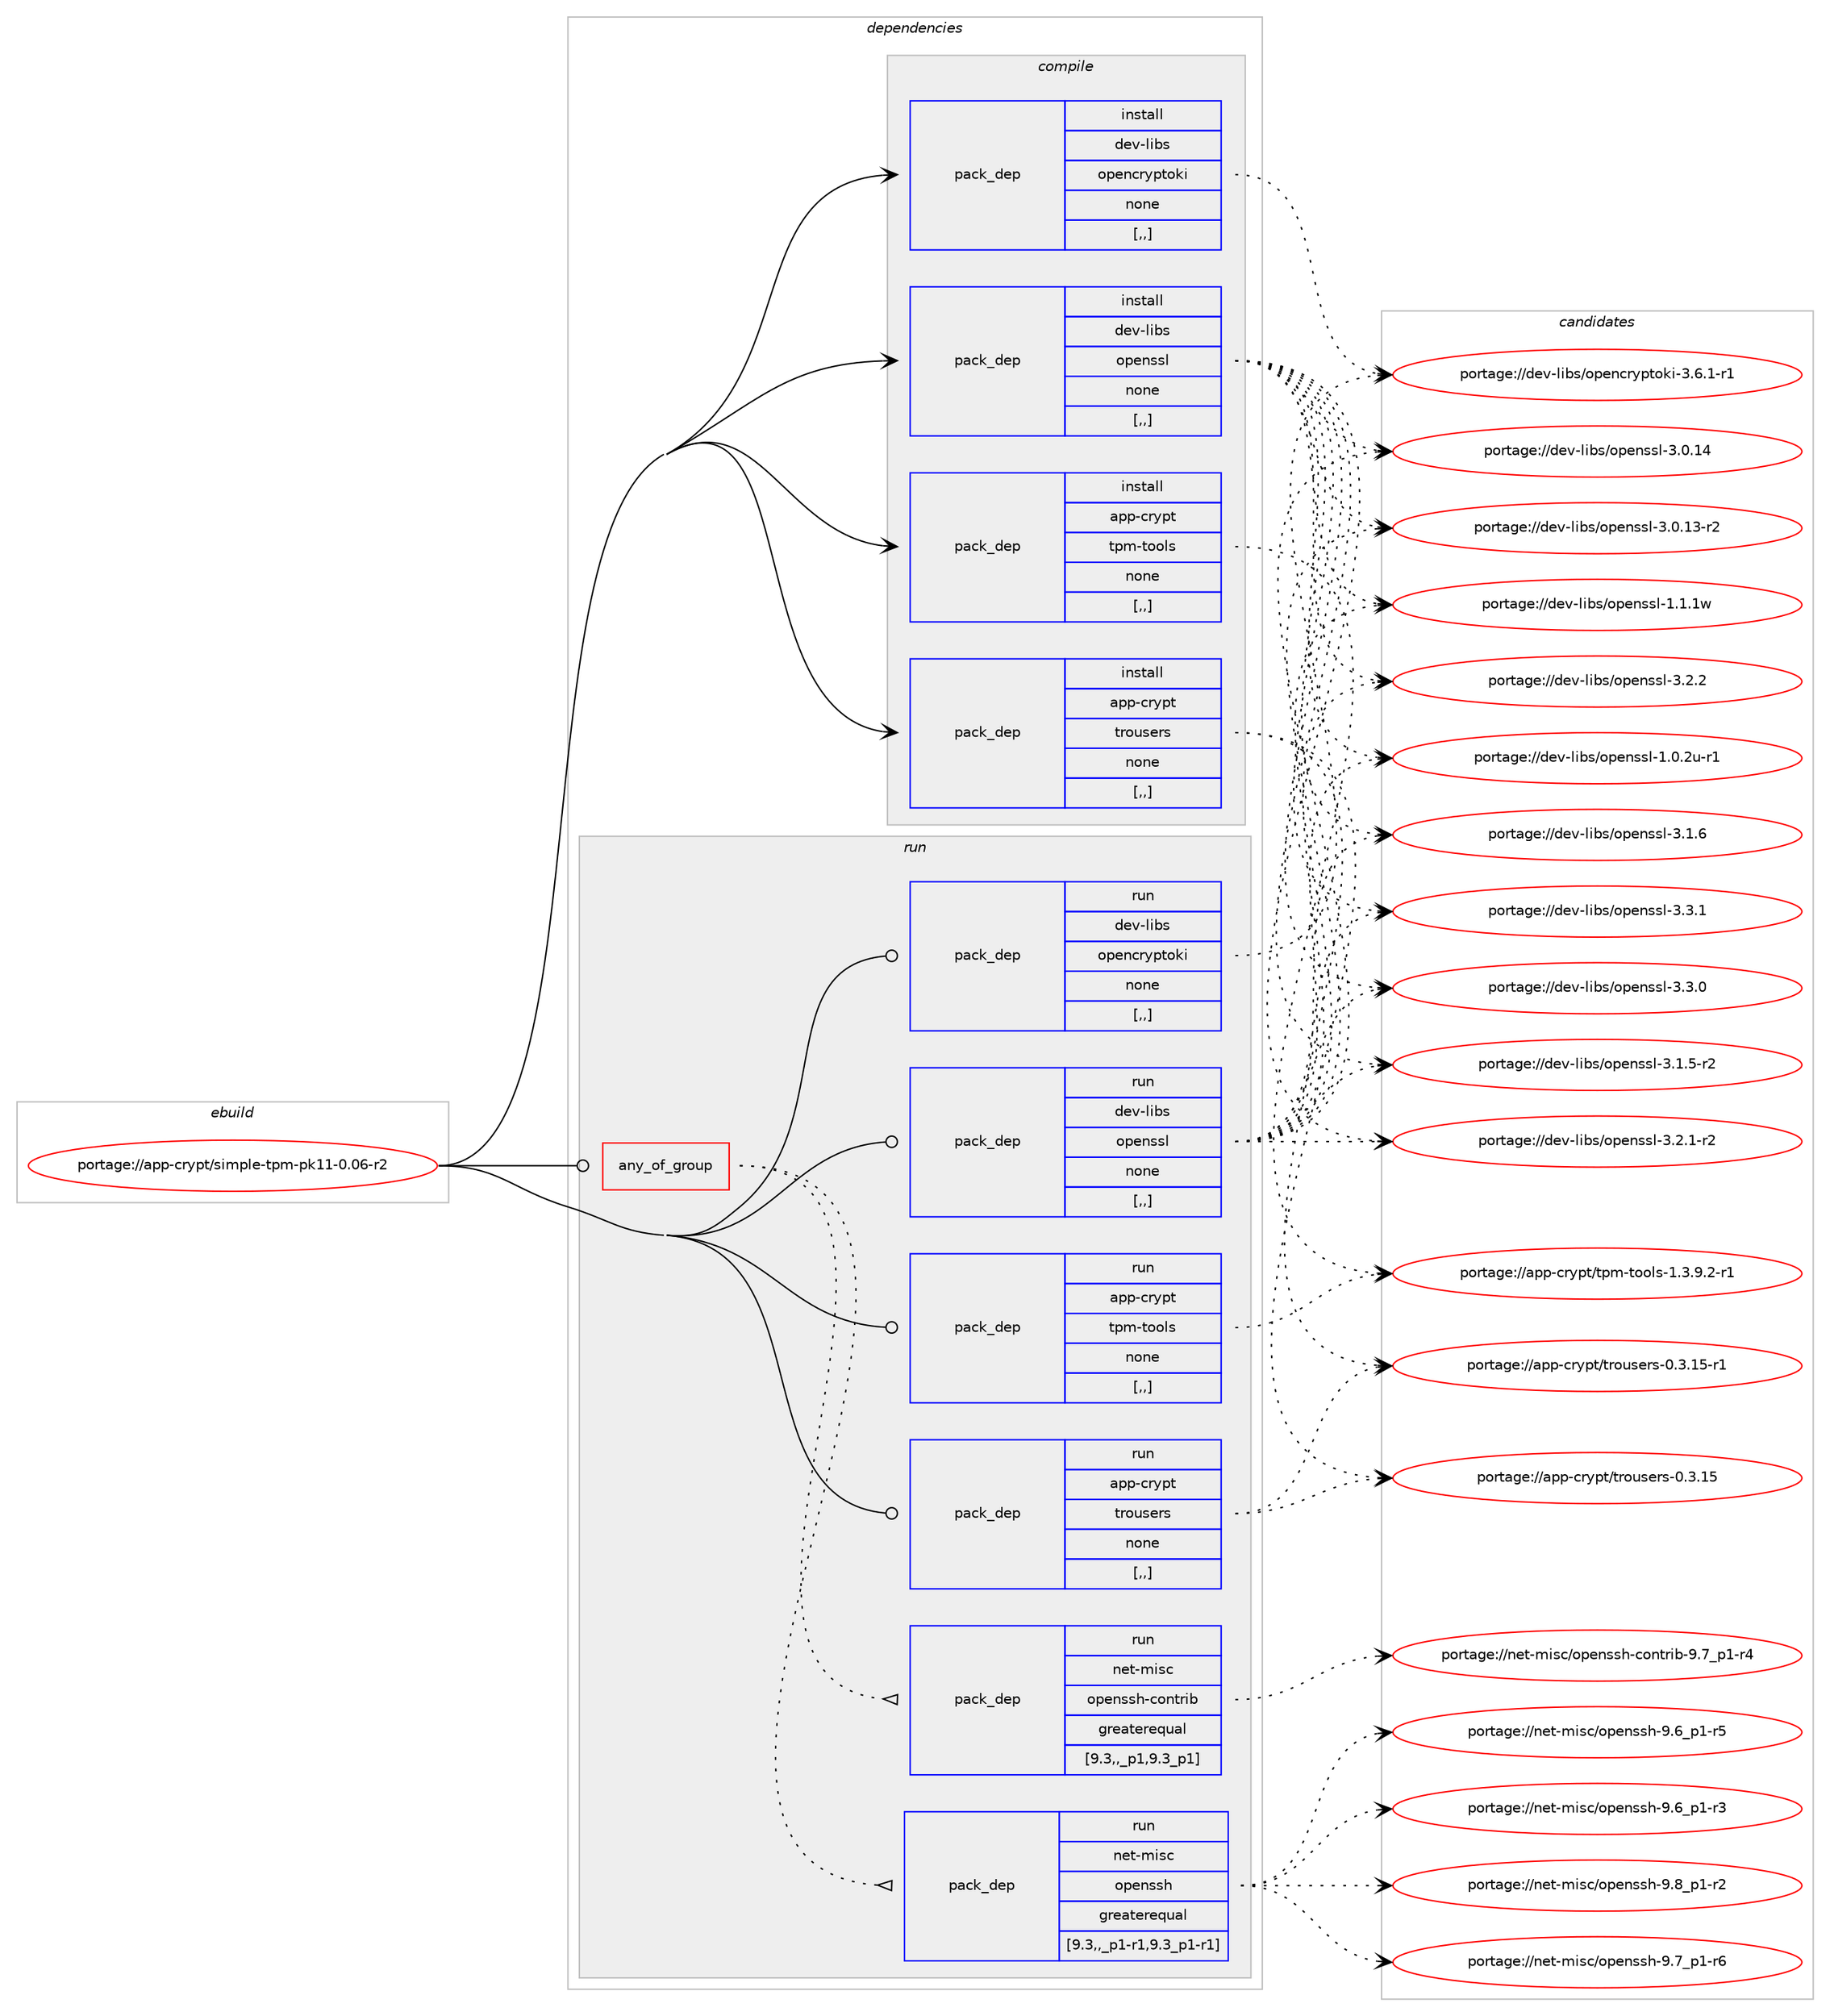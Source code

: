 digraph prolog {

# *************
# Graph options
# *************

newrank=true;
concentrate=true;
compound=true;
graph [rankdir=LR,fontname=Helvetica,fontsize=10,ranksep=1.5];#, ranksep=2.5, nodesep=0.2];
edge  [arrowhead=vee];
node  [fontname=Helvetica,fontsize=10];

# **********
# The ebuild
# **********

subgraph cluster_leftcol {
color=gray;
rank=same;
label=<<i>ebuild</i>>;
id [label="portage://app-crypt/simple-tpm-pk11-0.06-r2", color=red, width=4, href="../app-crypt/simple-tpm-pk11-0.06-r2.svg"];
}

# ****************
# The dependencies
# ****************

subgraph cluster_midcol {
color=gray;
label=<<i>dependencies</i>>;
subgraph cluster_compile {
fillcolor="#eeeeee";
style=filled;
label=<<i>compile</i>>;
subgraph pack10323 {
dependency14145 [label=<<TABLE BORDER="0" CELLBORDER="1" CELLSPACING="0" CELLPADDING="4" WIDTH="220"><TR><TD ROWSPAN="6" CELLPADDING="30">pack_dep</TD></TR><TR><TD WIDTH="110">install</TD></TR><TR><TD>app-crypt</TD></TR><TR><TD>tpm-tools</TD></TR><TR><TD>none</TD></TR><TR><TD>[,,]</TD></TR></TABLE>>, shape=none, color=blue];
}
id:e -> dependency14145:w [weight=20,style="solid",arrowhead="vee"];
subgraph pack10324 {
dependency14146 [label=<<TABLE BORDER="0" CELLBORDER="1" CELLSPACING="0" CELLPADDING="4" WIDTH="220"><TR><TD ROWSPAN="6" CELLPADDING="30">pack_dep</TD></TR><TR><TD WIDTH="110">install</TD></TR><TR><TD>app-crypt</TD></TR><TR><TD>trousers</TD></TR><TR><TD>none</TD></TR><TR><TD>[,,]</TD></TR></TABLE>>, shape=none, color=blue];
}
id:e -> dependency14146:w [weight=20,style="solid",arrowhead="vee"];
subgraph pack10325 {
dependency14147 [label=<<TABLE BORDER="0" CELLBORDER="1" CELLSPACING="0" CELLPADDING="4" WIDTH="220"><TR><TD ROWSPAN="6" CELLPADDING="30">pack_dep</TD></TR><TR><TD WIDTH="110">install</TD></TR><TR><TD>dev-libs</TD></TR><TR><TD>opencryptoki</TD></TR><TR><TD>none</TD></TR><TR><TD>[,,]</TD></TR></TABLE>>, shape=none, color=blue];
}
id:e -> dependency14147:w [weight=20,style="solid",arrowhead="vee"];
subgraph pack10326 {
dependency14148 [label=<<TABLE BORDER="0" CELLBORDER="1" CELLSPACING="0" CELLPADDING="4" WIDTH="220"><TR><TD ROWSPAN="6" CELLPADDING="30">pack_dep</TD></TR><TR><TD WIDTH="110">install</TD></TR><TR><TD>dev-libs</TD></TR><TR><TD>openssl</TD></TR><TR><TD>none</TD></TR><TR><TD>[,,]</TD></TR></TABLE>>, shape=none, color=blue];
}
id:e -> dependency14148:w [weight=20,style="solid",arrowhead="vee"];
}
subgraph cluster_compileandrun {
fillcolor="#eeeeee";
style=filled;
label=<<i>compile and run</i>>;
}
subgraph cluster_run {
fillcolor="#eeeeee";
style=filled;
label=<<i>run</i>>;
subgraph any85 {
dependency14149 [label=<<TABLE BORDER="0" CELLBORDER="1" CELLSPACING="0" CELLPADDING="4"><TR><TD CELLPADDING="10">any_of_group</TD></TR></TABLE>>, shape=none, color=red];subgraph pack10327 {
dependency14150 [label=<<TABLE BORDER="0" CELLBORDER="1" CELLSPACING="0" CELLPADDING="4" WIDTH="220"><TR><TD ROWSPAN="6" CELLPADDING="30">pack_dep</TD></TR><TR><TD WIDTH="110">run</TD></TR><TR><TD>net-misc</TD></TR><TR><TD>openssh</TD></TR><TR><TD>greaterequal</TD></TR><TR><TD>[9.3,,_p1-r1,9.3_p1-r1]</TD></TR></TABLE>>, shape=none, color=blue];
}
dependency14149:e -> dependency14150:w [weight=20,style="dotted",arrowhead="oinv"];
subgraph pack10328 {
dependency14151 [label=<<TABLE BORDER="0" CELLBORDER="1" CELLSPACING="0" CELLPADDING="4" WIDTH="220"><TR><TD ROWSPAN="6" CELLPADDING="30">pack_dep</TD></TR><TR><TD WIDTH="110">run</TD></TR><TR><TD>net-misc</TD></TR><TR><TD>openssh-contrib</TD></TR><TR><TD>greaterequal</TD></TR><TR><TD>[9.3,,_p1,9.3_p1]</TD></TR></TABLE>>, shape=none, color=blue];
}
dependency14149:e -> dependency14151:w [weight=20,style="dotted",arrowhead="oinv"];
}
id:e -> dependency14149:w [weight=20,style="solid",arrowhead="odot"];
subgraph pack10329 {
dependency14152 [label=<<TABLE BORDER="0" CELLBORDER="1" CELLSPACING="0" CELLPADDING="4" WIDTH="220"><TR><TD ROWSPAN="6" CELLPADDING="30">pack_dep</TD></TR><TR><TD WIDTH="110">run</TD></TR><TR><TD>app-crypt</TD></TR><TR><TD>tpm-tools</TD></TR><TR><TD>none</TD></TR><TR><TD>[,,]</TD></TR></TABLE>>, shape=none, color=blue];
}
id:e -> dependency14152:w [weight=20,style="solid",arrowhead="odot"];
subgraph pack10330 {
dependency14153 [label=<<TABLE BORDER="0" CELLBORDER="1" CELLSPACING="0" CELLPADDING="4" WIDTH="220"><TR><TD ROWSPAN="6" CELLPADDING="30">pack_dep</TD></TR><TR><TD WIDTH="110">run</TD></TR><TR><TD>app-crypt</TD></TR><TR><TD>trousers</TD></TR><TR><TD>none</TD></TR><TR><TD>[,,]</TD></TR></TABLE>>, shape=none, color=blue];
}
id:e -> dependency14153:w [weight=20,style="solid",arrowhead="odot"];
subgraph pack10331 {
dependency14154 [label=<<TABLE BORDER="0" CELLBORDER="1" CELLSPACING="0" CELLPADDING="4" WIDTH="220"><TR><TD ROWSPAN="6" CELLPADDING="30">pack_dep</TD></TR><TR><TD WIDTH="110">run</TD></TR><TR><TD>dev-libs</TD></TR><TR><TD>opencryptoki</TD></TR><TR><TD>none</TD></TR><TR><TD>[,,]</TD></TR></TABLE>>, shape=none, color=blue];
}
id:e -> dependency14154:w [weight=20,style="solid",arrowhead="odot"];
subgraph pack10332 {
dependency14155 [label=<<TABLE BORDER="0" CELLBORDER="1" CELLSPACING="0" CELLPADDING="4" WIDTH="220"><TR><TD ROWSPAN="6" CELLPADDING="30">pack_dep</TD></TR><TR><TD WIDTH="110">run</TD></TR><TR><TD>dev-libs</TD></TR><TR><TD>openssl</TD></TR><TR><TD>none</TD></TR><TR><TD>[,,]</TD></TR></TABLE>>, shape=none, color=blue];
}
id:e -> dependency14155:w [weight=20,style="solid",arrowhead="odot"];
}
}

# **************
# The candidates
# **************

subgraph cluster_choices {
rank=same;
color=gray;
label=<<i>candidates</i>>;

subgraph choice10323 {
color=black;
nodesep=1;
choice971121124599114121112116471161121094511611111110811545494651465746504511449 [label="portage://app-crypt/tpm-tools-1.3.9.2-r1", color=red, width=4,href="../app-crypt/tpm-tools-1.3.9.2-r1.svg"];
dependency14145:e -> choice971121124599114121112116471161121094511611111110811545494651465746504511449:w [style=dotted,weight="100"];
}
subgraph choice10324 {
color=black;
nodesep=1;
choice97112112459911412111211647116114111117115101114115454846514649534511449 [label="portage://app-crypt/trousers-0.3.15-r1", color=red, width=4,href="../app-crypt/trousers-0.3.15-r1.svg"];
choice9711211245991141211121164711611411111711510111411545484651464953 [label="portage://app-crypt/trousers-0.3.15", color=red, width=4,href="../app-crypt/trousers-0.3.15.svg"];
dependency14146:e -> choice97112112459911412111211647116114111117115101114115454846514649534511449:w [style=dotted,weight="100"];
dependency14146:e -> choice9711211245991141211121164711611411111711510111411545484651464953:w [style=dotted,weight="100"];
}
subgraph choice10325 {
color=black;
nodesep=1;
choice100101118451081059811547111112101110991141211121161111071054551465446494511449 [label="portage://dev-libs/opencryptoki-3.6.1-r1", color=red, width=4,href="../dev-libs/opencryptoki-3.6.1-r1.svg"];
dependency14147:e -> choice100101118451081059811547111112101110991141211121161111071054551465446494511449:w [style=dotted,weight="100"];
}
subgraph choice10326 {
color=black;
nodesep=1;
choice100101118451081059811547111112101110115115108455146514649 [label="portage://dev-libs/openssl-3.3.1", color=red, width=4,href="../dev-libs/openssl-3.3.1.svg"];
choice100101118451081059811547111112101110115115108455146514648 [label="portage://dev-libs/openssl-3.3.0", color=red, width=4,href="../dev-libs/openssl-3.3.0.svg"];
choice100101118451081059811547111112101110115115108455146504650 [label="portage://dev-libs/openssl-3.2.2", color=red, width=4,href="../dev-libs/openssl-3.2.2.svg"];
choice1001011184510810598115471111121011101151151084551465046494511450 [label="portage://dev-libs/openssl-3.2.1-r2", color=red, width=4,href="../dev-libs/openssl-3.2.1-r2.svg"];
choice100101118451081059811547111112101110115115108455146494654 [label="portage://dev-libs/openssl-3.1.6", color=red, width=4,href="../dev-libs/openssl-3.1.6.svg"];
choice1001011184510810598115471111121011101151151084551464946534511450 [label="portage://dev-libs/openssl-3.1.5-r2", color=red, width=4,href="../dev-libs/openssl-3.1.5-r2.svg"];
choice10010111845108105981154711111210111011511510845514648464952 [label="portage://dev-libs/openssl-3.0.14", color=red, width=4,href="../dev-libs/openssl-3.0.14.svg"];
choice100101118451081059811547111112101110115115108455146484649514511450 [label="portage://dev-libs/openssl-3.0.13-r2", color=red, width=4,href="../dev-libs/openssl-3.0.13-r2.svg"];
choice100101118451081059811547111112101110115115108454946494649119 [label="portage://dev-libs/openssl-1.1.1w", color=red, width=4,href="../dev-libs/openssl-1.1.1w.svg"];
choice1001011184510810598115471111121011101151151084549464846501174511449 [label="portage://dev-libs/openssl-1.0.2u-r1", color=red, width=4,href="../dev-libs/openssl-1.0.2u-r1.svg"];
dependency14148:e -> choice100101118451081059811547111112101110115115108455146514649:w [style=dotted,weight="100"];
dependency14148:e -> choice100101118451081059811547111112101110115115108455146514648:w [style=dotted,weight="100"];
dependency14148:e -> choice100101118451081059811547111112101110115115108455146504650:w [style=dotted,weight="100"];
dependency14148:e -> choice1001011184510810598115471111121011101151151084551465046494511450:w [style=dotted,weight="100"];
dependency14148:e -> choice100101118451081059811547111112101110115115108455146494654:w [style=dotted,weight="100"];
dependency14148:e -> choice1001011184510810598115471111121011101151151084551464946534511450:w [style=dotted,weight="100"];
dependency14148:e -> choice10010111845108105981154711111210111011511510845514648464952:w [style=dotted,weight="100"];
dependency14148:e -> choice100101118451081059811547111112101110115115108455146484649514511450:w [style=dotted,weight="100"];
dependency14148:e -> choice100101118451081059811547111112101110115115108454946494649119:w [style=dotted,weight="100"];
dependency14148:e -> choice1001011184510810598115471111121011101151151084549464846501174511449:w [style=dotted,weight="100"];
}
subgraph choice10327 {
color=black;
nodesep=1;
choice1101011164510910511599471111121011101151151044557465695112494511450 [label="portage://net-misc/openssh-9.8_p1-r2", color=red, width=4,href="../net-misc/openssh-9.8_p1-r2.svg"];
choice1101011164510910511599471111121011101151151044557465595112494511454 [label="portage://net-misc/openssh-9.7_p1-r6", color=red, width=4,href="../net-misc/openssh-9.7_p1-r6.svg"];
choice1101011164510910511599471111121011101151151044557465495112494511453 [label="portage://net-misc/openssh-9.6_p1-r5", color=red, width=4,href="../net-misc/openssh-9.6_p1-r5.svg"];
choice1101011164510910511599471111121011101151151044557465495112494511451 [label="portage://net-misc/openssh-9.6_p1-r3", color=red, width=4,href="../net-misc/openssh-9.6_p1-r3.svg"];
dependency14150:e -> choice1101011164510910511599471111121011101151151044557465695112494511450:w [style=dotted,weight="100"];
dependency14150:e -> choice1101011164510910511599471111121011101151151044557465595112494511454:w [style=dotted,weight="100"];
dependency14150:e -> choice1101011164510910511599471111121011101151151044557465495112494511453:w [style=dotted,weight="100"];
dependency14150:e -> choice1101011164510910511599471111121011101151151044557465495112494511451:w [style=dotted,weight="100"];
}
subgraph choice10328 {
color=black;
nodesep=1;
choice1101011164510910511599471111121011101151151044599111110116114105984557465595112494511452 [label="portage://net-misc/openssh-contrib-9.7_p1-r4", color=red, width=4,href="../net-misc/openssh-contrib-9.7_p1-r4.svg"];
dependency14151:e -> choice1101011164510910511599471111121011101151151044599111110116114105984557465595112494511452:w [style=dotted,weight="100"];
}
subgraph choice10329 {
color=black;
nodesep=1;
choice971121124599114121112116471161121094511611111110811545494651465746504511449 [label="portage://app-crypt/tpm-tools-1.3.9.2-r1", color=red, width=4,href="../app-crypt/tpm-tools-1.3.9.2-r1.svg"];
dependency14152:e -> choice971121124599114121112116471161121094511611111110811545494651465746504511449:w [style=dotted,weight="100"];
}
subgraph choice10330 {
color=black;
nodesep=1;
choice97112112459911412111211647116114111117115101114115454846514649534511449 [label="portage://app-crypt/trousers-0.3.15-r1", color=red, width=4,href="../app-crypt/trousers-0.3.15-r1.svg"];
choice9711211245991141211121164711611411111711510111411545484651464953 [label="portage://app-crypt/trousers-0.3.15", color=red, width=4,href="../app-crypt/trousers-0.3.15.svg"];
dependency14153:e -> choice97112112459911412111211647116114111117115101114115454846514649534511449:w [style=dotted,weight="100"];
dependency14153:e -> choice9711211245991141211121164711611411111711510111411545484651464953:w [style=dotted,weight="100"];
}
subgraph choice10331 {
color=black;
nodesep=1;
choice100101118451081059811547111112101110991141211121161111071054551465446494511449 [label="portage://dev-libs/opencryptoki-3.6.1-r1", color=red, width=4,href="../dev-libs/opencryptoki-3.6.1-r1.svg"];
dependency14154:e -> choice100101118451081059811547111112101110991141211121161111071054551465446494511449:w [style=dotted,weight="100"];
}
subgraph choice10332 {
color=black;
nodesep=1;
choice100101118451081059811547111112101110115115108455146514649 [label="portage://dev-libs/openssl-3.3.1", color=red, width=4,href="../dev-libs/openssl-3.3.1.svg"];
choice100101118451081059811547111112101110115115108455146514648 [label="portage://dev-libs/openssl-3.3.0", color=red, width=4,href="../dev-libs/openssl-3.3.0.svg"];
choice100101118451081059811547111112101110115115108455146504650 [label="portage://dev-libs/openssl-3.2.2", color=red, width=4,href="../dev-libs/openssl-3.2.2.svg"];
choice1001011184510810598115471111121011101151151084551465046494511450 [label="portage://dev-libs/openssl-3.2.1-r2", color=red, width=4,href="../dev-libs/openssl-3.2.1-r2.svg"];
choice100101118451081059811547111112101110115115108455146494654 [label="portage://dev-libs/openssl-3.1.6", color=red, width=4,href="../dev-libs/openssl-3.1.6.svg"];
choice1001011184510810598115471111121011101151151084551464946534511450 [label="portage://dev-libs/openssl-3.1.5-r2", color=red, width=4,href="../dev-libs/openssl-3.1.5-r2.svg"];
choice10010111845108105981154711111210111011511510845514648464952 [label="portage://dev-libs/openssl-3.0.14", color=red, width=4,href="../dev-libs/openssl-3.0.14.svg"];
choice100101118451081059811547111112101110115115108455146484649514511450 [label="portage://dev-libs/openssl-3.0.13-r2", color=red, width=4,href="../dev-libs/openssl-3.0.13-r2.svg"];
choice100101118451081059811547111112101110115115108454946494649119 [label="portage://dev-libs/openssl-1.1.1w", color=red, width=4,href="../dev-libs/openssl-1.1.1w.svg"];
choice1001011184510810598115471111121011101151151084549464846501174511449 [label="portage://dev-libs/openssl-1.0.2u-r1", color=red, width=4,href="../dev-libs/openssl-1.0.2u-r1.svg"];
dependency14155:e -> choice100101118451081059811547111112101110115115108455146514649:w [style=dotted,weight="100"];
dependency14155:e -> choice100101118451081059811547111112101110115115108455146514648:w [style=dotted,weight="100"];
dependency14155:e -> choice100101118451081059811547111112101110115115108455146504650:w [style=dotted,weight="100"];
dependency14155:e -> choice1001011184510810598115471111121011101151151084551465046494511450:w [style=dotted,weight="100"];
dependency14155:e -> choice100101118451081059811547111112101110115115108455146494654:w [style=dotted,weight="100"];
dependency14155:e -> choice1001011184510810598115471111121011101151151084551464946534511450:w [style=dotted,weight="100"];
dependency14155:e -> choice10010111845108105981154711111210111011511510845514648464952:w [style=dotted,weight="100"];
dependency14155:e -> choice100101118451081059811547111112101110115115108455146484649514511450:w [style=dotted,weight="100"];
dependency14155:e -> choice100101118451081059811547111112101110115115108454946494649119:w [style=dotted,weight="100"];
dependency14155:e -> choice1001011184510810598115471111121011101151151084549464846501174511449:w [style=dotted,weight="100"];
}
}

}
